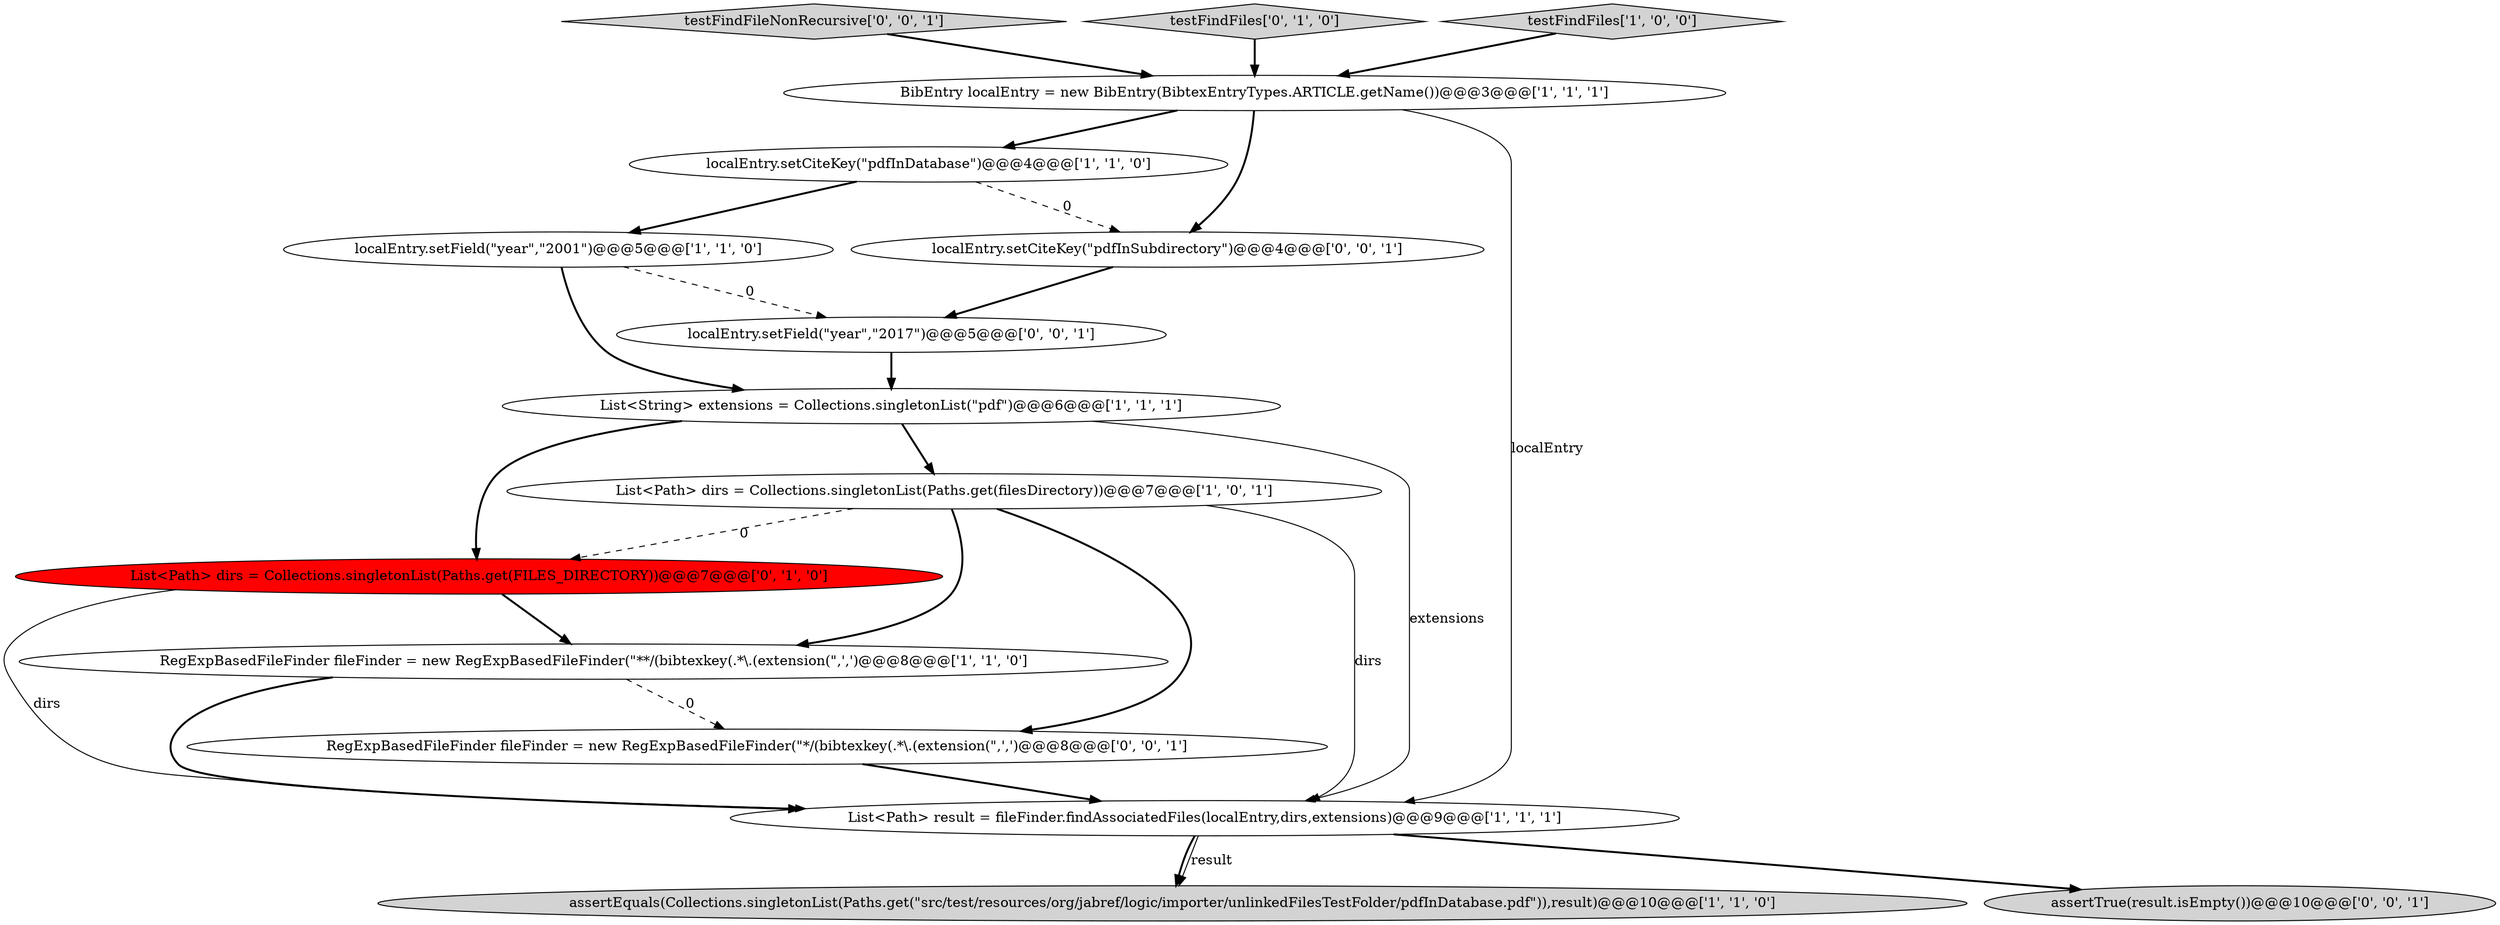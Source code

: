 digraph {
9 [style = filled, label = "List<Path> dirs = Collections.singletonList(Paths.get(FILES_DIRECTORY))@@@7@@@['0', '1', '0']", fillcolor = red, shape = ellipse image = "AAA1AAABBB2BBB"];
3 [style = filled, label = "List<Path> dirs = Collections.singletonList(Paths.get(filesDirectory))@@@7@@@['1', '0', '1']", fillcolor = white, shape = ellipse image = "AAA0AAABBB1BBB"];
5 [style = filled, label = "assertEquals(Collections.singletonList(Paths.get(\"src/test/resources/org/jabref/logic/importer/unlinkedFilesTestFolder/pdfInDatabase.pdf\")),result)@@@10@@@['1', '1', '0']", fillcolor = lightgray, shape = ellipse image = "AAA0AAABBB1BBB"];
6 [style = filled, label = "RegExpBasedFileFinder fileFinder = new RegExpBasedFileFinder(\"**/(bibtexkey(.*\\.(extension(\",',')@@@8@@@['1', '1', '0']", fillcolor = white, shape = ellipse image = "AAA0AAABBB1BBB"];
4 [style = filled, label = "localEntry.setCiteKey(\"pdfInDatabase\")@@@4@@@['1', '1', '0']", fillcolor = white, shape = ellipse image = "AAA0AAABBB1BBB"];
7 [style = filled, label = "List<String> extensions = Collections.singletonList(\"pdf\")@@@6@@@['1', '1', '1']", fillcolor = white, shape = ellipse image = "AAA0AAABBB1BBB"];
11 [style = filled, label = "localEntry.setField(\"year\",\"2017\")@@@5@@@['0', '0', '1']", fillcolor = white, shape = ellipse image = "AAA0AAABBB3BBB"];
2 [style = filled, label = "List<Path> result = fileFinder.findAssociatedFiles(localEntry,dirs,extensions)@@@9@@@['1', '1', '1']", fillcolor = white, shape = ellipse image = "AAA0AAABBB1BBB"];
14 [style = filled, label = "localEntry.setCiteKey(\"pdfInSubdirectory\")@@@4@@@['0', '0', '1']", fillcolor = white, shape = ellipse image = "AAA0AAABBB3BBB"];
15 [style = filled, label = "testFindFileNonRecursive['0', '0', '1']", fillcolor = lightgray, shape = diamond image = "AAA0AAABBB3BBB"];
0 [style = filled, label = "BibEntry localEntry = new BibEntry(BibtexEntryTypes.ARTICLE.getName())@@@3@@@['1', '1', '1']", fillcolor = white, shape = ellipse image = "AAA0AAABBB1BBB"];
1 [style = filled, label = "localEntry.setField(\"year\",\"2001\")@@@5@@@['1', '1', '0']", fillcolor = white, shape = ellipse image = "AAA0AAABBB1BBB"];
10 [style = filled, label = "testFindFiles['0', '1', '0']", fillcolor = lightgray, shape = diamond image = "AAA0AAABBB2BBB"];
8 [style = filled, label = "testFindFiles['1', '0', '0']", fillcolor = lightgray, shape = diamond image = "AAA0AAABBB1BBB"];
13 [style = filled, label = "assertTrue(result.isEmpty())@@@10@@@['0', '0', '1']", fillcolor = lightgray, shape = ellipse image = "AAA0AAABBB3BBB"];
12 [style = filled, label = "RegExpBasedFileFinder fileFinder = new RegExpBasedFileFinder(\"*/(bibtexkey(.*\\.(extension(\",',')@@@8@@@['0', '0', '1']", fillcolor = white, shape = ellipse image = "AAA0AAABBB3BBB"];
2->5 [style = solid, label="result"];
3->6 [style = bold, label=""];
3->12 [style = bold, label=""];
1->7 [style = bold, label=""];
7->3 [style = bold, label=""];
9->6 [style = bold, label=""];
2->13 [style = bold, label=""];
6->2 [style = bold, label=""];
6->12 [style = dashed, label="0"];
8->0 [style = bold, label=""];
7->9 [style = bold, label=""];
12->2 [style = bold, label=""];
0->14 [style = bold, label=""];
3->9 [style = dashed, label="0"];
0->4 [style = bold, label=""];
1->11 [style = dashed, label="0"];
15->0 [style = bold, label=""];
10->0 [style = bold, label=""];
7->2 [style = solid, label="extensions"];
0->2 [style = solid, label="localEntry"];
4->14 [style = dashed, label="0"];
4->1 [style = bold, label=""];
9->2 [style = solid, label="dirs"];
14->11 [style = bold, label=""];
11->7 [style = bold, label=""];
3->2 [style = solid, label="dirs"];
2->5 [style = bold, label=""];
}
